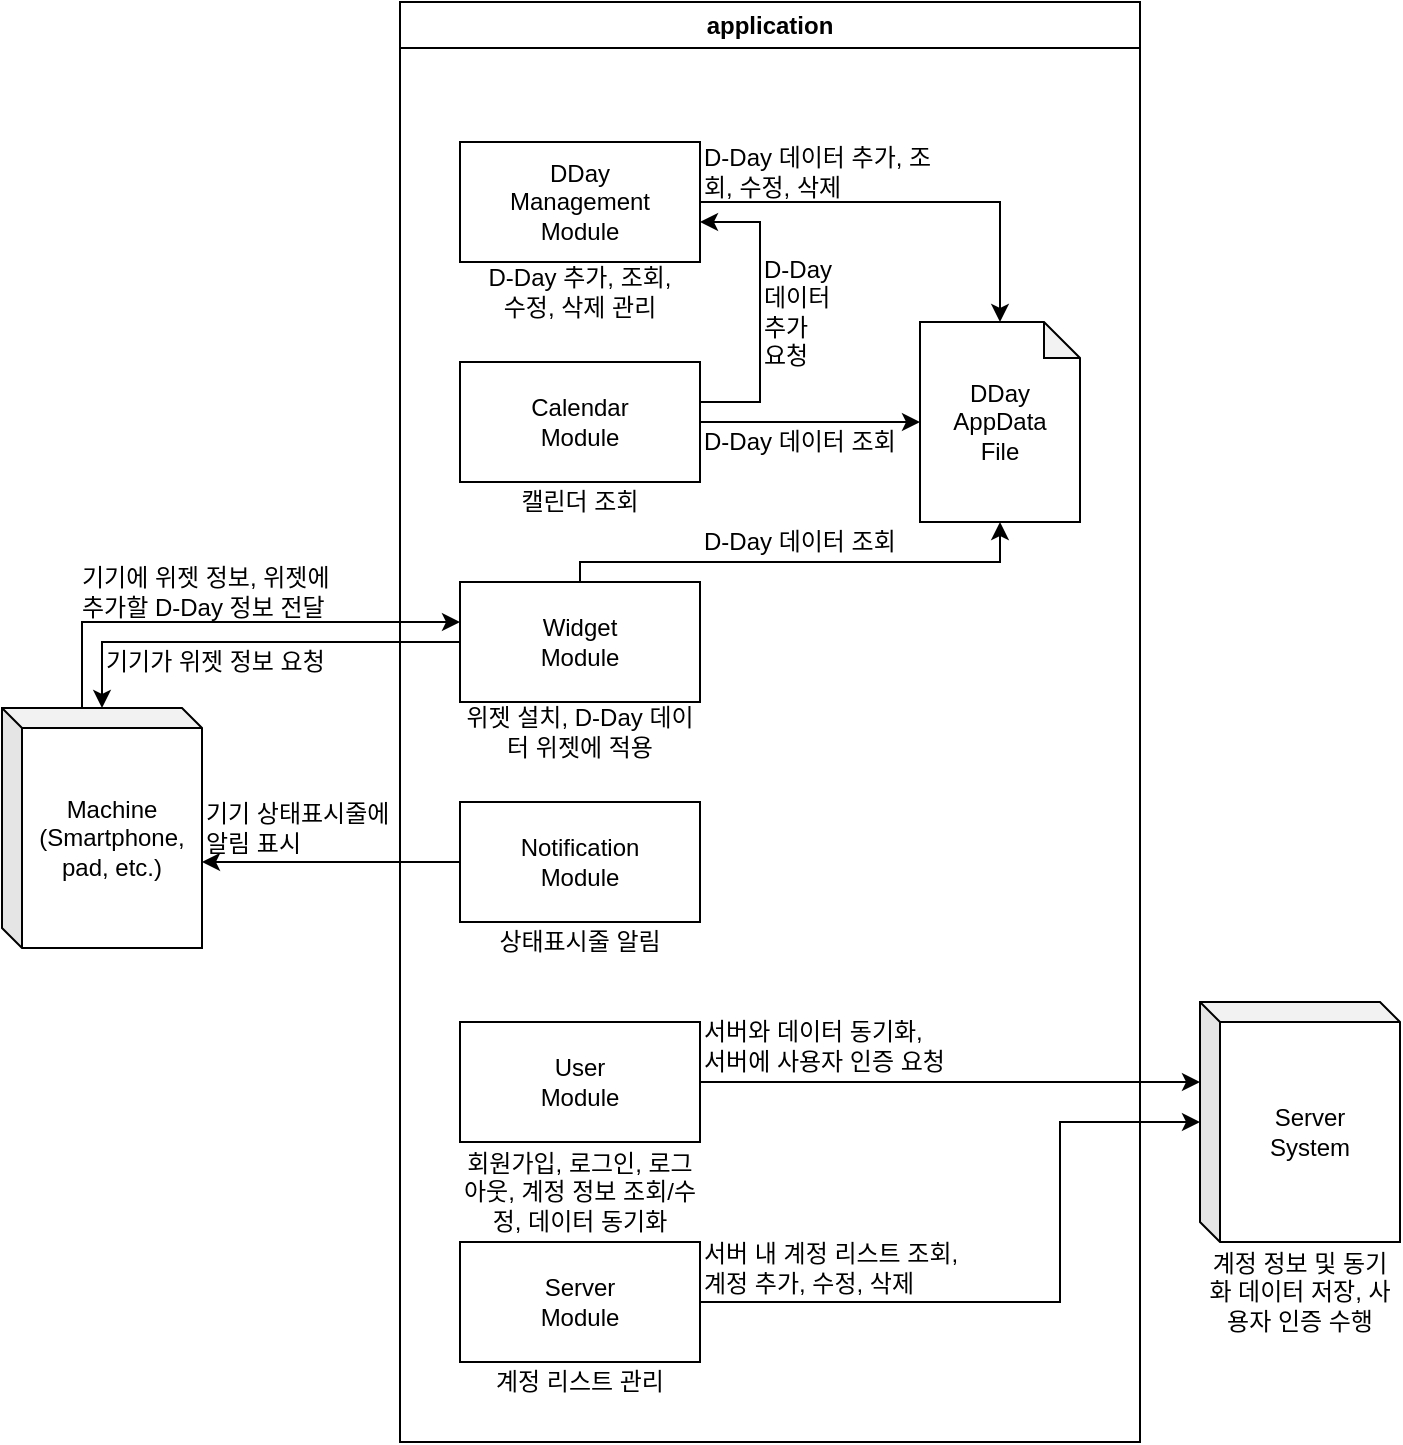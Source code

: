 <mxfile version="26.2.13">
  <diagram name="페이지-1" id="bhSuStpkLtEEY8tT8klw">
    <mxGraphModel dx="1347" dy="654" grid="1" gridSize="10" guides="1" tooltips="1" connect="1" arrows="1" fold="1" page="1" pageScale="1" pageWidth="827" pageHeight="1169" math="0" shadow="0">
      <root>
        <mxCell id="0" />
        <mxCell id="1" parent="0" />
        <mxCell id="Qbec9f8TBCMxM9Ceqzkb-2" value="application" style="swimlane;whiteSpace=wrap;html=1;" vertex="1" parent="1">
          <mxGeometry x="259" y="70" width="370" height="720" as="geometry" />
        </mxCell>
        <mxCell id="Qbec9f8TBCMxM9Ceqzkb-11" style="edgeStyle=orthogonalEdgeStyle;rounded=0;orthogonalLoop=1;jettySize=auto;html=1;" edge="1" parent="Qbec9f8TBCMxM9Ceqzkb-2" source="Qbec9f8TBCMxM9Ceqzkb-3" target="Qbec9f8TBCMxM9Ceqzkb-4">
          <mxGeometry relative="1" as="geometry">
            <Array as="points">
              <mxPoint x="240" y="100" />
              <mxPoint x="240" y="100" />
            </Array>
          </mxGeometry>
        </mxCell>
        <mxCell id="Qbec9f8TBCMxM9Ceqzkb-3" value="DDay&lt;div&gt;Management&lt;/div&gt;&lt;div&gt;Module&lt;/div&gt;" style="rounded=0;whiteSpace=wrap;html=1;" vertex="1" parent="Qbec9f8TBCMxM9Ceqzkb-2">
          <mxGeometry x="30" y="70" width="120" height="60" as="geometry" />
        </mxCell>
        <mxCell id="Qbec9f8TBCMxM9Ceqzkb-4" value="DDay&lt;div&gt;AppData&lt;/div&gt;&lt;div&gt;File&lt;/div&gt;" style="shape=note;whiteSpace=wrap;html=1;backgroundOutline=1;darkOpacity=0.05;size=18;" vertex="1" parent="Qbec9f8TBCMxM9Ceqzkb-2">
          <mxGeometry x="260" y="160" width="80" height="100" as="geometry" />
        </mxCell>
        <mxCell id="Qbec9f8TBCMxM9Ceqzkb-13" style="edgeStyle=orthogonalEdgeStyle;rounded=0;orthogonalLoop=1;jettySize=auto;html=1;" edge="1" parent="Qbec9f8TBCMxM9Ceqzkb-2" source="Qbec9f8TBCMxM9Ceqzkb-6" target="Qbec9f8TBCMxM9Ceqzkb-4">
          <mxGeometry relative="1" as="geometry" />
        </mxCell>
        <mxCell id="Qbec9f8TBCMxM9Ceqzkb-29" style="edgeStyle=orthogonalEdgeStyle;rounded=0;orthogonalLoop=1;jettySize=auto;html=1;" edge="1" parent="Qbec9f8TBCMxM9Ceqzkb-2" source="Qbec9f8TBCMxM9Ceqzkb-6" target="Qbec9f8TBCMxM9Ceqzkb-3">
          <mxGeometry relative="1" as="geometry">
            <Array as="points">
              <mxPoint x="180" y="200" />
              <mxPoint x="180" y="110" />
            </Array>
          </mxGeometry>
        </mxCell>
        <mxCell id="Qbec9f8TBCMxM9Ceqzkb-6" value="Calendar&lt;div&gt;Module&lt;/div&gt;" style="rounded=0;whiteSpace=wrap;html=1;" vertex="1" parent="Qbec9f8TBCMxM9Ceqzkb-2">
          <mxGeometry x="30" y="180" width="120" height="60" as="geometry" />
        </mxCell>
        <mxCell id="Qbec9f8TBCMxM9Ceqzkb-9" value="D-Day 추가, 조회,&lt;div&gt;수정, 삭제 관리&lt;/div&gt;" style="text;html=1;align=center;verticalAlign=middle;whiteSpace=wrap;rounded=0;" vertex="1" parent="Qbec9f8TBCMxM9Ceqzkb-2">
          <mxGeometry x="30" y="130" width="120" height="30" as="geometry" />
        </mxCell>
        <mxCell id="Qbec9f8TBCMxM9Ceqzkb-10" value="캘린더 조회" style="text;html=1;align=center;verticalAlign=middle;whiteSpace=wrap;rounded=0;" vertex="1" parent="Qbec9f8TBCMxM9Ceqzkb-2">
          <mxGeometry x="30" y="240" width="120" height="20" as="geometry" />
        </mxCell>
        <mxCell id="Qbec9f8TBCMxM9Ceqzkb-12" value="D-Day 데이터 추가, 조회, 수정, 삭제" style="text;html=1;align=left;verticalAlign=middle;whiteSpace=wrap;rounded=0;" vertex="1" parent="Qbec9f8TBCMxM9Ceqzkb-2">
          <mxGeometry x="150" y="70" width="120" height="30" as="geometry" />
        </mxCell>
        <mxCell id="Qbec9f8TBCMxM9Ceqzkb-14" value="D-Day 데이터 조회" style="text;html=1;align=left;verticalAlign=middle;whiteSpace=wrap;rounded=0;" vertex="1" parent="Qbec9f8TBCMxM9Ceqzkb-2">
          <mxGeometry x="150" y="210" width="110" height="20" as="geometry" />
        </mxCell>
        <mxCell id="Qbec9f8TBCMxM9Ceqzkb-31" style="edgeStyle=orthogonalEdgeStyle;rounded=0;orthogonalLoop=1;jettySize=auto;html=1;" edge="1" parent="Qbec9f8TBCMxM9Ceqzkb-2" source="Qbec9f8TBCMxM9Ceqzkb-19" target="Qbec9f8TBCMxM9Ceqzkb-4">
          <mxGeometry relative="1" as="geometry">
            <Array as="points">
              <mxPoint x="90" y="280" />
              <mxPoint x="300" y="280" />
            </Array>
          </mxGeometry>
        </mxCell>
        <mxCell id="Qbec9f8TBCMxM9Ceqzkb-19" value="Widget&lt;div&gt;Module&lt;/div&gt;" style="rounded=0;whiteSpace=wrap;html=1;" vertex="1" parent="Qbec9f8TBCMxM9Ceqzkb-2">
          <mxGeometry x="30" y="290" width="120" height="60" as="geometry" />
        </mxCell>
        <mxCell id="Qbec9f8TBCMxM9Ceqzkb-20" value="위젯 설치, D-Day 데이터 위젯에 적용" style="text;html=1;align=center;verticalAlign=middle;whiteSpace=wrap;rounded=0;" vertex="1" parent="Qbec9f8TBCMxM9Ceqzkb-2">
          <mxGeometry x="30" y="350" width="120" height="30" as="geometry" />
        </mxCell>
        <mxCell id="Qbec9f8TBCMxM9Ceqzkb-17" value="Notification&lt;div&gt;Module&lt;/div&gt;" style="rounded=0;whiteSpace=wrap;html=1;" vertex="1" parent="Qbec9f8TBCMxM9Ceqzkb-2">
          <mxGeometry x="30" y="400" width="120" height="60" as="geometry" />
        </mxCell>
        <mxCell id="Qbec9f8TBCMxM9Ceqzkb-18" value="상태표시줄 알림" style="text;html=1;align=center;verticalAlign=middle;whiteSpace=wrap;rounded=0;" vertex="1" parent="Qbec9f8TBCMxM9Ceqzkb-2">
          <mxGeometry x="30" y="460" width="120" height="20" as="geometry" />
        </mxCell>
        <mxCell id="Qbec9f8TBCMxM9Ceqzkb-30" value="D-Day&lt;div&gt;데이터&lt;/div&gt;&lt;div&gt;추가&lt;/div&gt;&lt;div&gt;요청&lt;/div&gt;" style="text;html=1;align=left;verticalAlign=middle;whiteSpace=wrap;rounded=0;" vertex="1" parent="Qbec9f8TBCMxM9Ceqzkb-2">
          <mxGeometry x="180" y="120" width="50" height="70" as="geometry" />
        </mxCell>
        <mxCell id="Qbec9f8TBCMxM9Ceqzkb-32" value="D-Day 데이터 조회" style="text;html=1;align=left;verticalAlign=middle;whiteSpace=wrap;rounded=0;" vertex="1" parent="Qbec9f8TBCMxM9Ceqzkb-2">
          <mxGeometry x="150" y="260" width="120" height="20" as="geometry" />
        </mxCell>
        <mxCell id="Qbec9f8TBCMxM9Ceqzkb-33" value="User&lt;div&gt;Module&lt;/div&gt;" style="rounded=0;whiteSpace=wrap;html=1;" vertex="1" parent="Qbec9f8TBCMxM9Ceqzkb-2">
          <mxGeometry x="30" y="510" width="120" height="60" as="geometry" />
        </mxCell>
        <mxCell id="Qbec9f8TBCMxM9Ceqzkb-34" value="회원가입, 로그인, 로그아웃, 계정 정보 조회/수정, 데이터 동기화" style="text;html=1;align=center;verticalAlign=middle;whiteSpace=wrap;rounded=0;" vertex="1" parent="Qbec9f8TBCMxM9Ceqzkb-2">
          <mxGeometry x="30" y="570" width="120" height="50" as="geometry" />
        </mxCell>
        <mxCell id="Qbec9f8TBCMxM9Ceqzkb-41" value="Server&lt;div&gt;Module&lt;/div&gt;" style="rounded=0;whiteSpace=wrap;html=1;" vertex="1" parent="Qbec9f8TBCMxM9Ceqzkb-2">
          <mxGeometry x="30" y="620" width="120" height="60" as="geometry" />
        </mxCell>
        <mxCell id="Qbec9f8TBCMxM9Ceqzkb-42" value="계정 리스트 관리" style="text;html=1;align=center;verticalAlign=middle;whiteSpace=wrap;rounded=0;" vertex="1" parent="Qbec9f8TBCMxM9Ceqzkb-2">
          <mxGeometry x="30" y="680" width="120" height="20" as="geometry" />
        </mxCell>
        <mxCell id="Qbec9f8TBCMxM9Ceqzkb-15" value="Machine&lt;div&gt;(Smartphone, pad, etc.)&lt;/div&gt;" style="shape=cube;whiteSpace=wrap;html=1;boundedLbl=1;backgroundOutline=1;darkOpacity=0.05;darkOpacity2=0.1;size=10;" vertex="1" parent="1">
          <mxGeometry x="60" y="423" width="100" height="120" as="geometry" />
        </mxCell>
        <mxCell id="Qbec9f8TBCMxM9Ceqzkb-21" style="edgeStyle=orthogonalEdgeStyle;rounded=0;orthogonalLoop=1;jettySize=auto;html=1;" edge="1" parent="1" source="Qbec9f8TBCMxM9Ceqzkb-17" target="Qbec9f8TBCMxM9Ceqzkb-15">
          <mxGeometry relative="1" as="geometry">
            <Array as="points">
              <mxPoint x="319" y="483" />
            </Array>
          </mxGeometry>
        </mxCell>
        <mxCell id="Qbec9f8TBCMxM9Ceqzkb-23" style="edgeStyle=orthogonalEdgeStyle;rounded=0;orthogonalLoop=1;jettySize=auto;html=1;startArrow=classic;startFill=1;endArrow=none;" edge="1" parent="1" source="Qbec9f8TBCMxM9Ceqzkb-19" target="Qbec9f8TBCMxM9Ceqzkb-15">
          <mxGeometry relative="1" as="geometry">
            <Array as="points">
              <mxPoint x="100" y="380" />
            </Array>
          </mxGeometry>
        </mxCell>
        <mxCell id="Qbec9f8TBCMxM9Ceqzkb-27" style="edgeStyle=orthogonalEdgeStyle;rounded=0;orthogonalLoop=1;jettySize=auto;html=1;" edge="1" parent="1" source="Qbec9f8TBCMxM9Ceqzkb-19" target="Qbec9f8TBCMxM9Ceqzkb-15">
          <mxGeometry relative="1" as="geometry" />
        </mxCell>
        <mxCell id="Qbec9f8TBCMxM9Ceqzkb-28" value="기기에 위젯 정보, 위젯에 추가할 D-Day 정보 전달" style="text;html=1;align=left;verticalAlign=middle;whiteSpace=wrap;rounded=0;" vertex="1" parent="1">
          <mxGeometry x="98" y="350" width="140" height="30" as="geometry" />
        </mxCell>
        <mxCell id="Qbec9f8TBCMxM9Ceqzkb-35" value="Server&lt;div&gt;System&lt;/div&gt;" style="shape=cube;whiteSpace=wrap;html=1;boundedLbl=1;backgroundOutline=1;darkOpacity=0.05;darkOpacity2=0.1;size=10;" vertex="1" parent="1">
          <mxGeometry x="659" y="570" width="100" height="120" as="geometry" />
        </mxCell>
        <mxCell id="Qbec9f8TBCMxM9Ceqzkb-36" value="계정 정보 및 동기화 데이터 저장, 사용자 인증 수행" style="text;html=1;align=center;verticalAlign=middle;whiteSpace=wrap;rounded=0;" vertex="1" parent="1">
          <mxGeometry x="659" y="690" width="100" height="50" as="geometry" />
        </mxCell>
        <mxCell id="Qbec9f8TBCMxM9Ceqzkb-38" style="edgeStyle=orthogonalEdgeStyle;rounded=0;orthogonalLoop=1;jettySize=auto;html=1;" edge="1" parent="1" source="Qbec9f8TBCMxM9Ceqzkb-33" target="Qbec9f8TBCMxM9Ceqzkb-35">
          <mxGeometry relative="1" as="geometry">
            <Array as="points">
              <mxPoint x="599" y="610" />
              <mxPoint x="599" y="610" />
            </Array>
          </mxGeometry>
        </mxCell>
        <mxCell id="Qbec9f8TBCMxM9Ceqzkb-39" value="서버와 데이터 동기화,&lt;div&gt;서버에 사용자 인증 요청&lt;/div&gt;" style="text;html=1;align=left;verticalAlign=middle;whiteSpace=wrap;rounded=0;" vertex="1" parent="1">
          <mxGeometry x="409" y="577" width="180" height="30" as="geometry" />
        </mxCell>
        <mxCell id="Qbec9f8TBCMxM9Ceqzkb-43" style="edgeStyle=orthogonalEdgeStyle;rounded=0;orthogonalLoop=1;jettySize=auto;html=1;" edge="1" parent="1" source="Qbec9f8TBCMxM9Ceqzkb-41" target="Qbec9f8TBCMxM9Ceqzkb-35">
          <mxGeometry relative="1" as="geometry">
            <Array as="points">
              <mxPoint x="589" y="720" />
              <mxPoint x="589" y="630" />
            </Array>
          </mxGeometry>
        </mxCell>
        <mxCell id="Qbec9f8TBCMxM9Ceqzkb-45" value="서버 내 계정 리스트 조회,&lt;div&gt;계정 추가, 수정, 삭제&lt;/div&gt;" style="text;html=1;align=left;verticalAlign=middle;whiteSpace=wrap;rounded=0;" vertex="1" parent="1">
          <mxGeometry x="409" y="688" width="180" height="30" as="geometry" />
        </mxCell>
        <mxCell id="Qbec9f8TBCMxM9Ceqzkb-26" value="기기가 위젯 정보 요청" style="text;html=1;align=left;verticalAlign=middle;whiteSpace=wrap;rounded=0;" vertex="1" parent="1">
          <mxGeometry x="110" y="390" width="120" height="20" as="geometry" />
        </mxCell>
        <mxCell id="Qbec9f8TBCMxM9Ceqzkb-24" value="기기 상태표시줄에&lt;div&gt;알림 표시&lt;/div&gt;" style="text;html=1;align=left;verticalAlign=middle;whiteSpace=wrap;rounded=0;" vertex="1" parent="1">
          <mxGeometry x="160" y="473" width="150" height="20" as="geometry" />
        </mxCell>
      </root>
    </mxGraphModel>
  </diagram>
</mxfile>
